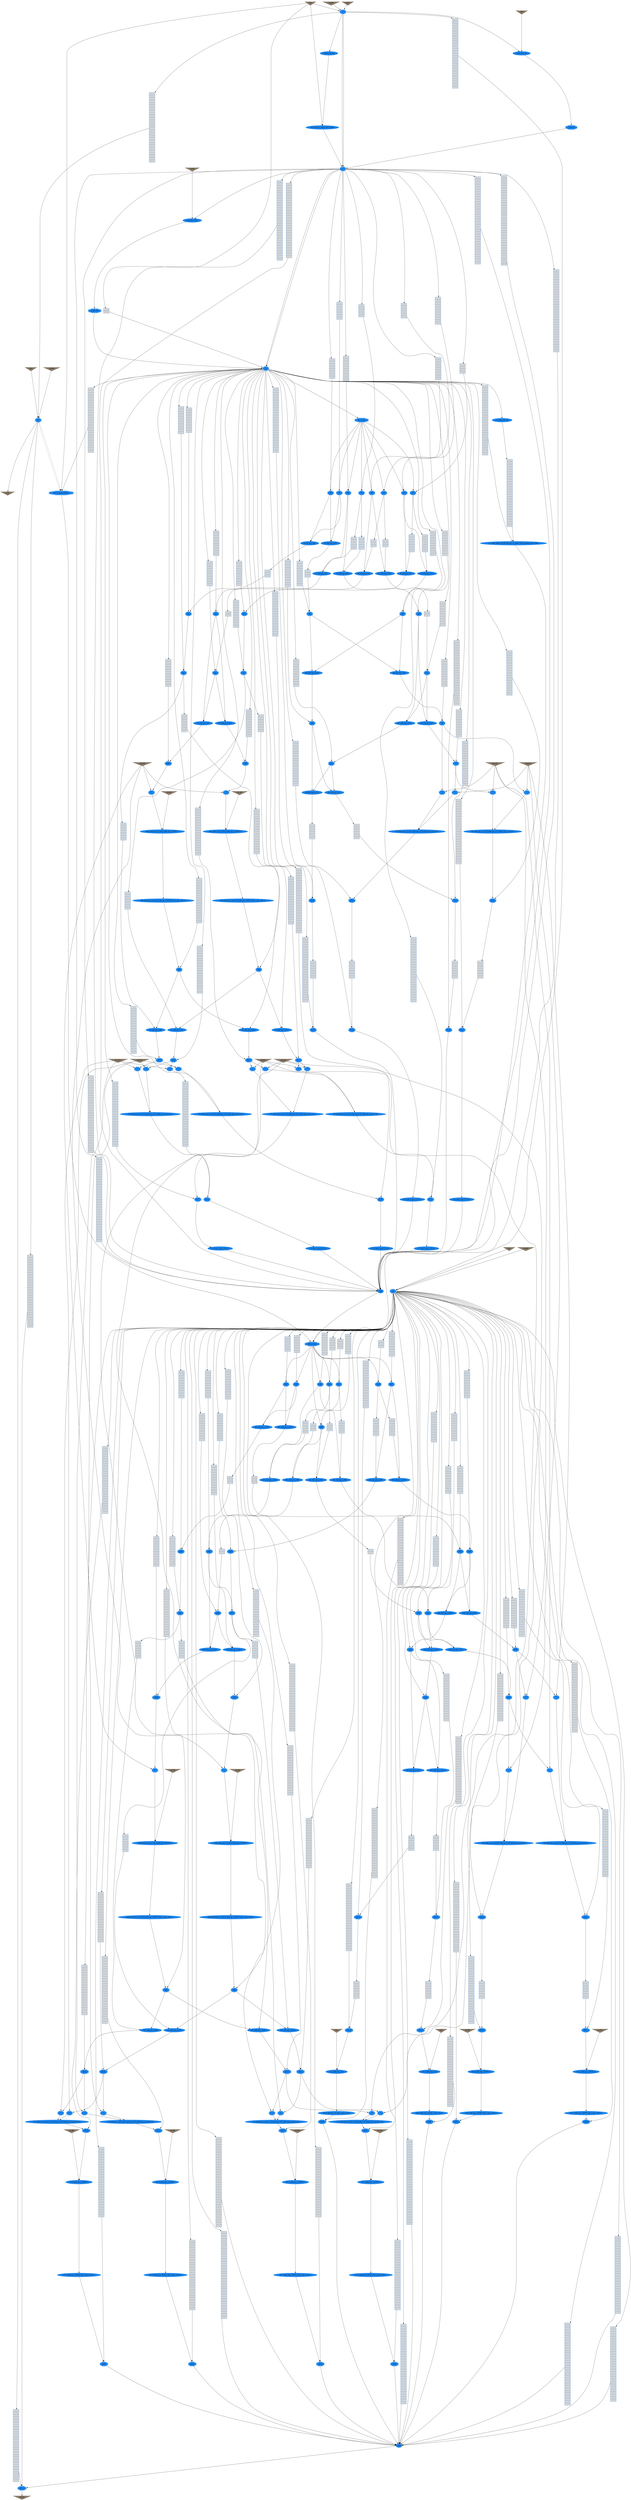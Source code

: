 digraph fdct {
	// Components (Nodes)
	node [shape=ellipse, style=filled, color=dodgerblue2];
	"done" [color=bisque4 shape=invtriangle label="done"];
	"C3_mult_op_s_p_xQ_0_6_add_op_s_C5_mult_op_s_p_xS_0_6" [label="C3_mult_op_s_p_xQ_0_6_add_op_s_C5_mult_op_s_p_xS_0_6:+"  color=dodgerblue2 ];
	"P_0" [label="P_0" shape=doubleoctagon  color=dodgerblue2 ];
	"c322" [label="{||||||||||}" shape=record fillcolor=lightgray  color=dodgerblue2 ];
	"dct_io_tmp_address" [label="dct_io_tmp_address" shape=doubleoctagon  color=dodgerblue2 ];
	"c411" [label="{||||||}" shape=record fillcolor=lightgray  color=dodgerblue2 ];
	"f0" [label="f0" shape=doubleoctagon  color=dodgerblue2 ];
	"c267" [color=bisque4 shape=invtriangle label="0x8"];
	"f1_sub_op_s_f6" [label="f1_sub_op_s_f6:-"  color=dodgerblue2 ];
	"c356" [label="{|||||||||||}" shape=record fillcolor=lightgray  color=dodgerblue2 ];
	"xs0a_mult_op_s_p_C0_6_add_op_s_32767_shr_c_op_s_16" [label="xs0a_mult_op_s_p_C0_6_add_op_s_32767_shr_c_op_s_16:>>"  color=dodgerblue2 ];
	"dct_io_ptr" [label="dct_io_ptr" shape=doubleoctagon  color=dodgerblue2 ];
	"C3" [color=bisque4 shape=invtriangle label="0x25a0"];
	"c390" [label="{|||||}" shape=record fillcolor=lightgray  color=dodgerblue2 ];
	"xh2" [label="xh2" shape=doubleoctagon  color=dodgerblue2 ];
	"C7_mult_op_s_p_S_1_6_sub_op_s_C1_mult_op_s_p_Q_1_6" [label="C7_mult_op_s_p_S_1_6_sub_op_s_C1_mult_op_s_p_Q_1_6:-"  color=dodgerblue2 ];
	"xF_4_add_op_s_4_shr_c_op_s_3" [label="xF_4_add_op_s_4_shr_c_op_s_3:>>"  color=dodgerblue2 ];
	"c335" [label="{||||||||||||||||||}" shape=record fillcolor=lightgray  color=dodgerblue2 ];
	"xQ_0" [label="xQ_0" shape=doubleoctagon  color=dodgerblue2 ];
	"c424" [label="{||}" shape=record fillcolor=lightgray  color=dodgerblue2 ];
	"xj_step_delay_op_9" [label="{||||||||}" shape=record fillcolor=lightgray  color=dodgerblue2 ];
	"C1" [color=bisque4 shape=invtriangle label="0x2c62"];
	"xF_2" [label="xF_2" shape=doubleoctagon  color=dodgerblue2 ];
	"c369" [label="{|||||||||||||||||||}" shape=record fillcolor=lightgray  color=dodgerblue2 ];
	"s0a_mult_op_s_p_C0_6_add_op_s_32767_shr_c_op_s_16" [label="s0a_mult_op_s_p_C0_6_add_op_s_32767_shr_c_op_s_16:>>"  color=dodgerblue2 ];
	"C7_mult_op_s_p_xQ_1_6" [label="*" shape=doubleoctagon  color=dodgerblue2 ];
	"R_1" [label="R_1" shape=doubleoctagon  color=dodgerblue2 ];
	"c403" [label="{||||||}" shape=record fillcolor=lightgray  color=dodgerblue2 ];
	"q0a" [label="q0a" shape=doubleoctagon  color=dodgerblue2 ];
	"c314" [label="{|||||||||}" shape=record fillcolor=lightgray  color=dodgerblue2 ];
	"j_step_delay_op_33" [label="{||||||||||||||||||||||||||||||||}" shape=record fillcolor=lightgray  color=dodgerblue2 ];
	"c348" [label="{||||||||||}" shape=record fillcolor=lightgray  color=dodgerblue2 ];
	"xj_step_delay_op_36" [label="{|||||||||||||||||||||||||||||||||||}" shape=record fillcolor=lightgray  color=dodgerblue2 ];
	"j_step_delay_op_7" [label="{||||||}" shape=record fillcolor=lightgray  color=dodgerblue2 ];
	"C6" [color=bisque4 shape=invtriangle label="0x1151"];
	"q0" [label="q0" shape=doubleoctagon  color=dodgerblue2 ];
	"xg1_sub_op_s_xh1" [label="xg1_sub_op_s_xh1:-"  color=dodgerblue2 ];
	"g2" [label="g2" shape=doubleoctagon  color=dodgerblue2 ];
	"xF_0_add_op_s_6_shr_c_op_s_3" [label="xF_0_add_op_s_6_shr_c_op_s_3:>>"  color=dodgerblue2 ];
	"q1_sub_op_s_q0" [label="q1_sub_op_s_q0:-"  color=dodgerblue2 ];
	"c382" [label="{|||||||||||||||||||||||||||}" shape=record fillcolor=lightgray  color=dodgerblue2 ];
	"i_done_delay_op_28" [label="{|||||||||||||||||||||||||||}" shape=record fillcolor=lightgray  color=dodgerblue2 ];
	"c327" [label="{||||||||||}" shape=record fillcolor=lightgray  color=dodgerblue2 ];
	"h2" [label="h2" shape=doubleoctagon  color=dodgerblue2 ];
	"g0_add_op_s_h0" [label="g0_add_op_s_h0:+"  color=dodgerblue2 ];
	"c272" [color=bisque4 shape=invtriangle label="0x7fff"];
	"c416" [label="{||||||}" shape=record fillcolor=lightgray  color=dodgerblue2 ];
	"r1" [label="r1" shape=doubleoctagon  color=dodgerblue2 ];
	"p1" [label="p1" shape=doubleoctagon  color=dodgerblue2 ];
	"C2_mult_op_s_p_xr1_6" [label="*" shape=doubleoctagon  color=dodgerblue2 ];
	"c361" [label="{|||||||||||}" shape=record fillcolor=lightgray  color=dodgerblue2 ];
	"xh0" [label="xh0" shape=doubleoctagon  color=dodgerblue2 ];
	"c395" [label="{||||}" shape=record fillcolor=lightgray  color=dodgerblue2 ];
	"C5_mult_op_s_p_Q_0_6" [label="*" shape=doubleoctagon  color=dodgerblue2 ];
	"c306" [color=bisque4 shape=invtriangle label="0x7fff"];
	"xf1_sub_op_s_xf6" [label="xf1_sub_op_s_xf6:-"  color=dodgerblue2 ];
	"xs1" [label="xs1" shape=doubleoctagon  color=dodgerblue2 ];
	"c285" [color=bisque4 shape=invtriangle label="0x0"];
	"xF_7_add_op_s_32767" [label="xF_7_add_op_s_32767:+"  color=dodgerblue2 ];
	"i_add_op_s_8" [label="i_add_op_s_8:+"  color=dodgerblue2 ];
	"c340" [label="{|||||||||||||||||||||||||}" shape=record fillcolor=lightgray  color=dodgerblue2 ];
	"xp1" [label="xp1" shape=doubleoctagon  color=dodgerblue2 ];
	"c319" [label="{|||||||||}" shape=record fillcolor=lightgray  color=dodgerblue2 ];
	"F_7_shr_c_op_s_13" [label="F_7_shr_c_op_s_13:>>"  color=dodgerblue2 ];
	"C2_mult_op_s_p_r0_6" [label="*" shape=doubleoctagon  color=dodgerblue2 ];
	"c374" [label="{||||||||||||||||||||||||||}" shape=record fillcolor=lightgray  color=dodgerblue2 ];
	"C7_mult_op_s_p_xS_1_6_sub_op_s_C1_mult_op_s_p_xQ_1_6" [label="C7_mult_op_s_p_xS_1_6_sub_op_s_C1_mult_op_s_p_xQ_1_6:-"  color=dodgerblue2 ];
	"c353" [label="{||||||||||}" shape=record fillcolor=lightgray  color=dodgerblue2 ];
	"f0_add_op_s_f7" [label="f0_add_op_s_f7:+"  color=dodgerblue2 ];
	"xq0a_mult_op_s_p_C0_6_add_op_s_32767_shr_c_op_s_16" [label="xq0a_mult_op_s_p_C0_6_add_op_s_32767_shr_c_op_s_16:>>"  color=dodgerblue2 ];
	"f3" [label="f3" shape=doubleoctagon  color=dodgerblue2 ];
	"c408" [label="{||||||}" shape=record fillcolor=lightgray  color=dodgerblue2 ];
	"xF_3_add_op_s_32767" [label="xF_3_add_op_s_32767:+"  color=dodgerblue2 ];
	"s1" [label="s1" shape=doubleoctagon  color=dodgerblue2 ];
	"c332" [label="{|||||||||||||||||}" shape=record fillcolor=lightgray  color=dodgerblue2 ];
	"xR_0" [label="xR_0" shape=doubleoctagon  color=dodgerblue2 ];
	"C1" [color=bisque4 shape=invtriangle label="0x2c62"];
	"xf0" [label="xf0" shape=doubleoctagon  color=dodgerblue2 ];
	"c387" [label="{|||||||||||||||||||||||||||}" shape=record fillcolor=lightgray  color=dodgerblue2 ];
	"C7_mult_op_s_p_Q_1_6_add_op_s_C1_mult_op_s_p_S_1_6" [label="C7_mult_op_s_p_Q_1_6_add_op_s_C1_mult_op_s_p_S_1_6:+"  color=dodgerblue2 ];
	"c366" [label="{||||||||||||||||||}" shape=record fillcolor=lightgray  color=dodgerblue2 ];
	"C7" [color=bisque4 shape=invtriangle label="0x8d4"];
	"h3_sub_op_s_g3" [label="h3_sub_op_s_g3:-"  color=dodgerblue2 ];
	"c421" [label="{||}" shape=record fillcolor=lightgray  color=dodgerblue2 ];
	"xg2" [label="xg2" shape=doubleoctagon  color=dodgerblue2 ];
	"xj_step_delay_op_6" [label="{|||||}" shape=record fillcolor=lightgray  color=dodgerblue2 ];
	"xj_step_delay_op_33" [label="{||||||||||||||||||||||||||||||||}" shape=record fillcolor=lightgray  color=dodgerblue2 ];
	"j_step_delay_op_31" [label="{||||||||||||||||||||||||||||||}" shape=record fillcolor=lightgray  color=dodgerblue2 ];
	"c400" [label="{||||}" shape=record fillcolor=lightgray  color=dodgerblue2 ];
	"F_2" [label="F_2" shape=doubleoctagon  color=dodgerblue2 ];
	"c311" [color=bisque4 shape=invtriangle label="0x7fff"];
	"xq1_sub_op_s_xq0" [label="xq1_sub_op_s_xq0:-"  color=dodgerblue2 ];
	"S_1" [label="S_1" shape=doubleoctagon  color=dodgerblue2 ];
	"p0_add_op_s_p1" [label="p0_add_op_s_p1:+"  color=dodgerblue2 ];
	"c290" [color=bisque4 shape=invtriangle label="0x7fff"];
	"xf5" [label="xf5" shape=doubleoctagon  color=dodgerblue2 ];
	"xg0_add_op_s_xh0" [label="xg0_add_op_s_xh0:+"  color=dodgerblue2 ];
	"c345" [label="{|||||||||||||||||||||||||}" shape=record fillcolor=lightgray  color=dodgerblue2 ];
	"j_step_delay_op_4" [label="{|||}" shape=record fillcolor=lightgray  color=dodgerblue2 ];
	"xs0a" [label="xs0a" shape=doubleoctagon  color=dodgerblue2 ];
	"i_1_done_not_op" [label="i_1_done_not_op:!"  color=dodgerblue2 ];
	"c413" [label="{||||||}" shape=record fillcolor=lightgray  color=dodgerblue2 ];
	"c324" [label="{||||||||||}" shape=record fillcolor=lightgray  color=dodgerblue2 ];
	"i_plus_8" [label="i_plus_8" shape=doubleoctagon  color=dodgerblue2 ];
	"C5_mult_op_s_p_xQ_0_6" [label="*" shape=doubleoctagon  color=dodgerblue2 ];
	"c379" [label="{||||||||||||||||||||||||||}" shape=record fillcolor=lightgray  color=dodgerblue2 ];
	"init" [color=bisque4 shape=invtriangle label="init"];
	"c392" [label="{|}" shape=record fillcolor=lightgray  color=dodgerblue2 ];
	"C5_mult_op_s_p_S_0_6" [label="*" shape=doubleoctagon  color=dodgerblue2 ];
	"xF_5_add_op_s_32767_shr_c_op_s_16" [label="xF_5_add_op_s_32767_shr_c_op_s_16:>>"  color=dodgerblue2 ];
	"xh1" [label="xh1" shape=doubleoctagon  color=dodgerblue2 ];
	"xP_0" [label="xP_0" shape=doubleoctagon  color=dodgerblue2 ];
	"xf0_add_op_s_xf7" [label="xf0_add_op_s_xf7:+"  color=dodgerblue2 ];
	"c337" [label="{||||||||||||||||||}" shape=record fillcolor=lightgray  color=dodgerblue2 ];
	"C0" [color=bisque4 shape=invtriangle label="0xb505"];
	"c358" [label="{|||||||||||}" shape=record fillcolor=lightgray  color=dodgerblue2 ];
	"f2_sub_op_s_f5" [label="f2_sub_op_s_f5:-"  color=dodgerblue2 ];
	"C2_mult_op_s_p_xr0_6" [label="*" shape=doubleoctagon  color=dodgerblue2 ];
	"C3" [color=bisque4 shape=invtriangle label="0x25a0"];
	"xr0" [label="xr0" shape=doubleoctagon  color=dodgerblue2 ];
	"c316" [label="{|||||||||}" shape=record fillcolor=lightgray  color=dodgerblue2 ];
	"j_step_delay_op_34" [label="{|||||||||||||||||||||||||||||||||}" shape=record fillcolor=lightgray  color=dodgerblue2 ];
	"c405" [label="{||||||}" shape=record fillcolor=lightgray  color=dodgerblue2 ];
	"f6" [label="f6" shape=doubleoctagon  color=dodgerblue2 ];
	"xi_output_delay_op_29" [label="{||||||||||||||||||||||||||||}" shape=record fillcolor=lightgray  color=dodgerblue2 ];
	"j_step_delay_op_9" [label="{||||||||}" shape=record fillcolor=lightgray  color=dodgerblue2 ];
	"c350" [label="{||||||||||}" shape=record fillcolor=lightgray  color=dodgerblue2 ];
	"c426" [label="{||}" shape=record fillcolor=lightgray  color=dodgerblue2 ];
	"xF_1" [label="xF_1" shape=doubleoctagon  color=dodgerblue2 ];
	"C5" [color=bisque4 shape=invtriangle label="0x1924"];
	"q0a_mult_op_s_p_C0_6_add_op_s_32767" [label="q0a_mult_op_s_p_C0_6_add_op_s_32767:+"  color=dodgerblue2 ];
	"c371" [label="{|||||||||||||||||||}" shape=record fillcolor=lightgray  color=dodgerblue2 ];
	"C7_mult_op_s_p_xQ_1_6_add_op_s_C1_mult_op_s_p_xS_1_6" [label="C7_mult_op_s_p_xQ_1_6_add_op_s_C1_mult_op_s_p_xS_1_6:+"  color=dodgerblue2 ];
	"mf" [label="mf"  color=dodgerblue2 ];
	"c329" [label="{|||||||||||||||||}" shape=record fillcolor=lightgray  color=dodgerblue2 ];
	"h1" [label="h1" shape=doubleoctagon  color=dodgerblue2 ];
	"xF_1_add_op_s_32767_shr_c_op_s_16" [label="xF_1_add_op_s_32767_shr_c_op_s_16:>>"  color=dodgerblue2 ];
	"C2" [color=bisque4 shape=invtriangle label="0x29cf"];
	"xg3" [label="xg3" shape=doubleoctagon  color=dodgerblue2 ];
	"c418" [label="{||||||}" shape=record fillcolor=lightgray  color=dodgerblue2 ];
	"xj_step_delay_op_3" [label="{||}" shape=record fillcolor=lightgray  color=dodgerblue2 ];
	"C6" [color=bisque4 shape=invtriangle label="0x1151"];
	"xf2" [label="xf2" shape=doubleoctagon  color=dodgerblue2 ];
	"xh3_sub_op_s_xg3" [label="xh3_sub_op_s_xg3:-"  color=dodgerblue2 ];
	"i_1" [label="i_1" shape=doubleoctagon  color=dodgerblue2 ];
	"c384" [label="{|||||||||||||||||||||||||||}" shape=record fillcolor=lightgray  color=dodgerblue2 ];
	"s1_sub_op_s_s0" [label="s1_sub_op_s_s0:-"  color=dodgerblue2 ];
	"init_and_op_i_done_not_op" [label="init_and_op_i_done_not_op:&&"  color=dodgerblue2 ];
	"F_5" [label="F_5" shape=doubleoctagon  color=dodgerblue2 ];
	"c397" [label="{|}" shape=record fillcolor=lightgray  color=dodgerblue2 ];
	"xj_step_delay_op_30" [label="{|||||||||||||||||||||||||||||}" shape=record fillcolor=lightgray  color=dodgerblue2 ];
	"xf7" [label="xf7" shape=doubleoctagon  color=dodgerblue2 ];
	"c342" [label="{|||||||||||||||||||||||||}" shape=record fillcolor=lightgray  color=dodgerblue2 ];
	"xf2_sub_op_s_xf5" [label="xf2_sub_op_s_xf5:-"  color=dodgerblue2 ];
	"xp0_add_op_s_xp1" [label="xp0_add_op_s_xp1:+"  color=dodgerblue2 ];
	"g1_add_op_s_h1" [label="g1_add_op_s_h1:+"  color=dodgerblue2 ];
	"c363" [label="{||||||||||||||||||}" shape=record fillcolor=lightgray  color=dodgerblue2 ];
	"F_1_shr_c_op_s_13" [label="F_1_shr_c_op_s_13:>>"  color=dodgerblue2 ];
	"xF6r" [label="xF6r" shape=doubleoctagon  color=dodgerblue2 ];
	"c308" [color=bisque4 shape=invtriangle label="0x7fff"];
	"c355" [label="{|||||||||||}" shape=record fillcolor=lightgray  color=dodgerblue2 ];
	"f1_add_op_s_f6" [label="f1_add_op_s_f6:+"  color=dodgerblue2 ];
	"xs0a_mult_op_s_p_C0_6_add_op_s_32767" [label="xs0a_mult_op_s_p_C0_6_add_op_s_32767:+"  color=dodgerblue2 ];
	"c410" [label="{||||}" shape=record fillcolor=lightgray  color=dodgerblue2 ];
	"i_1_delay_op_26" [label="{|||||||||||||||||||||||||}" shape=record fillcolor=lightgray  color=dodgerblue2 ];
	"c266" [color=bisque4 shape=invtriangle label="0x280"];
	"f1" [label="f1" shape=doubleoctagon  color=dodgerblue2 ];
	"C5_mult_op_s_p_xS_0_6" [label="*" shape=doubleoctagon  color=dodgerblue2 ];
	"c321" [label="{||||||||||}" shape=record fillcolor=lightgray  color=dodgerblue2 ];
	"P_1" [label="P_1" shape=doubleoctagon  color=dodgerblue2 ];
	"C6_mult_op_s_p_r0_6" [label="*" shape=doubleoctagon  color=dodgerblue2 ];
	"c287" [color=bisque4 shape=invtriangle label="0x0"];
	"c376" [label="{||||||||||||||||||||||||||}" shape=record fillcolor=lightgray  color=dodgerblue2 ];
	"C7" [color=bisque4 shape=invtriangle label="0x8d4"];
	"s0a_mult_op_s_p_C0_6_add_op_s_32767" [label="s0a_mult_op_s_p_C0_6_add_op_s_32767:+"  color=dodgerblue2 ];
	"c368" [label="{||||||||||||||||||}" shape=record fillcolor=lightgray  color=dodgerblue2 ];
	"c334" [label="{|||||||||||||||||}" shape=record fillcolor=lightgray  color=dodgerblue2 ];
	"xj_step_delay_op_8" [label="{|||||||}" shape=record fillcolor=lightgray  color=dodgerblue2 ];
	"c423" [label="{|||||}" shape=record fillcolor=lightgray  color=dodgerblue2 ];
	"xg1" [label="xg1" shape=doubleoctagon  color=dodgerblue2 ];
	"c389" [label="{||||||}" shape=record fillcolor=lightgray  color=dodgerblue2 ];
	"s0" [label="s0" shape=doubleoctagon  color=dodgerblue2 ];
	"xF_4_add_op_s_4" [label="xF_4_add_op_s_4:+"  color=dodgerblue2 ];
	"xQ_1" [label="xQ_1" shape=doubleoctagon  color=dodgerblue2 ];
	"i" [label="i" shape=doubleoctagon  color=dodgerblue2 ];
	"C1" [color=bisque4 shape=invtriangle label="0x2c62"];
	"C1_mult_op_s_p_Q_1_6" [label="*" shape=doubleoctagon  color=dodgerblue2 ];
	"c292" [color=bisque4 shape=invtriangle label="0x7fff"];
	"xf4" [label="xf4" shape=doubleoctagon  color=dodgerblue2 ];
	"xg1_add_op_s_xh1" [label="xg1_add_op_s_xh1:+"  color=dodgerblue2 ];
	"c347" [label="{||||||||||}" shape=record fillcolor=lightgray  color=dodgerblue2 ];
	"j_step_delay_op_6" [label="{|||||}" shape=record fillcolor=lightgray  color=dodgerblue2 ];
	"xj_step_delay_op_35" [label="{||||||||||||||||||||||||||||||||||}" shape=record fillcolor=lightgray  color=dodgerblue2 ];
	"F_0" [label="F_0" shape=doubleoctagon  color=dodgerblue2 ];
	"c402" [label="{||||||}" shape=record fillcolor=lightgray  color=dodgerblue2 ];
	"j_step_delay_op_32" [label="{|||||||||||||||||||||||||||||||}" shape=record fillcolor=lightgray  color=dodgerblue2 ];
	"c313" [label="{|||||||||}" shape=record fillcolor=lightgray  color=dodgerblue2 ];
	"xF5r" [label="xF5r" shape=doubleoctagon  color=dodgerblue2 ];
	"xs1_sub_op_s_xs0" [label="xs1_sub_op_s_xs0:-"  color=dodgerblue2 ];
	"xF0r" [label="xF0r" shape=doubleoctagon  color=dodgerblue2 ];
	"c360" [label="{|||||||||||}" shape=record fillcolor=lightgray  color=dodgerblue2 ];
	"C6_mult_op_s_p_xr0_6" [label="*" shape=doubleoctagon  color=dodgerblue2 ];
	"f3_sub_op_s_f4" [label="f3_sub_op_s_f4:-"  color=dodgerblue2 ];
	"xF_6" [label="xF_6" shape=doubleoctagon  color=dodgerblue2 ];
	"C0" [color=bisque4 shape=invtriangle label="0xb505"];
	"i_1_step_delay_op_28_and_op_i_1_done_not_op_delay_op_27" [label="i_1_step_delay_op_28_and_op_i_1_done_not_op_delay_op_27:&&"  color=dodgerblue2 ];
	"c415" [label="{||}" shape=record fillcolor=lightgray  color=dodgerblue2 ];
	"xS_1" [label="xS_1" shape=doubleoctagon  color=dodgerblue2 ];
	"c326" [label="{||||||||||}" shape=record fillcolor=lightgray  color=dodgerblue2 ];
	"xF_0_add_op_s_6" [label="xF_0_add_op_s_6:+"  color=dodgerblue2 ];
	"q1_add_op_s_q0" [label="q1_add_op_s_q0:+"  color=dodgerblue2 ];
	"g3" [label="g3" shape=doubleoctagon  color=dodgerblue2 ];
	"c381" [label="{|||||||||||||||||||||||||||}" shape=record fillcolor=lightgray  color=dodgerblue2 ];
	"j_step_delay_op_35" [label="{||||||||||||||||||||||||||||||||||}" shape=record fillcolor=lightgray  color=dodgerblue2 ];
	"c318" [label="{|||||||||}" shape=record fillcolor=lightgray  color=dodgerblue2 ];
	"Q_0" [label="Q_0" shape=doubleoctagon  color=dodgerblue2 ];
	"j_step_delay_op_11" [label="{||||||||||}" shape=record fillcolor=lightgray  color=dodgerblue2 ];
	"f4" [label="f4" shape=doubleoctagon  color=dodgerblue2 ];
	"c407" [label="{||||||}" shape=record fillcolor=lightgray  color=dodgerblue2 ];
	"xf1" [label="xf1" shape=doubleoctagon  color=dodgerblue2 ];
	"xq0a_mult_op_s_p_C0_6_add_op_s_32767" [label="xq0a_mult_op_s_p_C0_6_add_op_s_32767:+"  color=dodgerblue2 ];
	"c352" [label="{||||||||||}" shape=record fillcolor=lightgray  color=dodgerblue2 ];
	"xF3r" [label="xF3r" shape=doubleoctagon  color=dodgerblue2 ];
	"c386" [label="{|||||||||||||||||||||||||||}" shape=record fillcolor=lightgray  color=dodgerblue2 ];
	"C1_mult_op_s_p_S_1_6" [label="*" shape=doubleoctagon  color=dodgerblue2 ];
	"C7" [color=bisque4 shape=invtriangle label="0x8d4"];
	"c394" [label="{||||||}" shape=record fillcolor=lightgray  color=dodgerblue2 ];
	"dct_o" [label="dct_o" shape=doubleoctagon  color=dodgerblue2 ];
	"c305" [color=bisque4 shape=invtriangle label="0x6"];
	"C3_mult_op_s_p_S_0_6" [label="*" shape=doubleoctagon  color=dodgerblue2 ];
	"c339" [label="{|||||||||||||||||||||||||}" shape=record fillcolor=lightgray  color=dodgerblue2 ];
	"xF_6_add_op_s_32767_shr_c_op_s_16" [label="xF_6_add_op_s_32767_shr_c_op_s_16:>>"  color=dodgerblue2 ];
	"xi" [label="xi" shape=doubleoctagon  color=dodgerblue2 ];
	"xq0a" [label="xq0a" shape=doubleoctagon  color=dodgerblue2 ];
	"C5" [color=bisque4 shape=invtriangle label="0x1924"];
	"xf1_add_op_s_xf6" [label="xf1_add_op_s_xf6:+"  color=dodgerblue2 ];
	"c428" [label="{||||||}" shape=record fillcolor=lightgray  color=dodgerblue2 ];
	"C1_mult_op_s_p_xQ_1_6" [label="*" shape=doubleoctagon  color=dodgerblue2 ];
	"C6_mult_op_s_p_r1_6" [label="*" shape=doubleoctagon  color=dodgerblue2 ];
	"c373" [label="{||||||||||||||||||||||||||}" shape=record fillcolor=lightgray  color=dodgerblue2 ];
	"F_3" [label="F_3" shape=doubleoctagon  color=dodgerblue2 ];
	"c399" [label="{||||||}" shape=record fillcolor=lightgray  color=dodgerblue2 ];
	"xj_step_delay_op_32" [label="{|||||||||||||||||||||||||||||||}" shape=record fillcolor=lightgray  color=dodgerblue2 ];
	"c344" [label="{|||||||||||||||||||||||||}" shape=record fillcolor=lightgray  color=dodgerblue2 ];
	"init_delay_op_2" [label="{|}" shape=record fillcolor=lightgray  color=dodgerblue2 ];
	"xf3_sub_op_s_xf4" [label="xf3_sub_op_s_xf4:-"  color=dodgerblue2 ];
	"C0" [color=bisque4 shape=invtriangle label="0xb505"];
	"xf6" [label="xf6" shape=doubleoctagon  color=dodgerblue2 ];
	"c378" [label="{||||||||||||||||||||||||||}" shape=record fillcolor=lightgray  color=dodgerblue2 ];
	"C6_mult_op_s_p_r0_6_sub_op_s_C2_mult_op_s_p_r1_6" [label="C6_mult_op_s_p_r0_6_sub_op_s_C2_mult_op_s_p_r1_6:-"  color=dodgerblue2 ];
	"C3_mult_op_s_p_xS_0_6" [label="*" shape=doubleoctagon  color=dodgerblue2 ];
	"output" [color=bisque4 shape=invtriangle label="output"];
	"c323" [label="{||||||||||}" shape=record fillcolor=lightgray  color=dodgerblue2 ];
	"j_plus_64" [label="j_plus_64" shape=doubleoctagon  color=dodgerblue2 ];
	"xF_2_add_op_s_32767_shr_c_op_s_16" [label="xF_2_add_op_s_32767_shr_c_op_s_16:>>"  color=dodgerblue2 ];
	"xR_1" [label="xR_1" shape=doubleoctagon  color=dodgerblue2 ];
	"c331" [label="{|||||||||||||||||}" shape=record fillcolor=lightgray  color=dodgerblue2 ];
	"xj_step_delay_op_5" [label="{||||}" shape=record fillcolor=lightgray  color=dodgerblue2 ];
	"c420" [label="{||}" shape=record fillcolor=lightgray  color=dodgerblue2 ];
	"xF_4" [label="xF_4" shape=doubleoctagon  color=dodgerblue2 ];
	"C2" [color=bisque4 shape=invtriangle label="0x29cf"];
	"h3_add_op_s_g3" [label="h3_add_op_s_g3:+"  color=dodgerblue2 ];
	"c365" [label="{||||||||||||||||||}" shape=record fillcolor=lightgray  color=dodgerblue2 ];
	"xq1_add_op_s_xq0" [label="xq1_add_op_s_xq0:+"  color=dodgerblue2 ];
	"xq0" [label="xq0" shape=doubleoctagon  color=dodgerblue2 ];
	"c310" [color=bisque4 shape=invtriangle label="0x7fff"];
	"F_2_shr_c_op_s_13" [label="F_2_shr_c_op_s_13:>>"  color=dodgerblue2 ];
	"q0a_mult_op_s_p_C0_6" [label="*" shape=doubleoctagon  color=dodgerblue2 ];
	"C3" [color=bisque4 shape=invtriangle label="0x25a0"];
	"xg0" [label="xg0" shape=doubleoctagon  color=dodgerblue2 ];
	"c425" [label="{||||}" shape=record fillcolor=lightgray  color=dodgerblue2 ];
	"xj_step_delay_op_10" [label="{|||||||||}" shape=record fillcolor=lightgray  color=dodgerblue2 ];
	"c336" [label="{||||||||||||||||||}" shape=record fillcolor=lightgray  color=dodgerblue2 ];
	"xP_1" [label="xP_1" shape=doubleoctagon  color=dodgerblue2 ];
	"c404" [label="{|}" shape=record fillcolor=lightgray  color=dodgerblue2 ];
	"f7" [label="f7" shape=doubleoctagon  color=dodgerblue2 ];
	"F_5_shr_c_op_s_13" [label="F_5_shr_c_op_s_13:>>"  color=dodgerblue2 ];
	"c315" [label="{|||||||||}" shape=record fillcolor=lightgray  color=dodgerblue2 ];
	"R_0" [label="R_0" shape=doubleoctagon  color=dodgerblue2 ];
	"C1_mult_op_s_p_xS_1_6" [label="*" shape=doubleoctagon  color=dodgerblue2 ];
	"c370" [label="{|||||||||||||||||||}" shape=record fillcolor=lightgray  color=dodgerblue2 ];
	"c357" [label="{|||||||||||}" shape=record fillcolor=lightgray  color=dodgerblue2 ];
	"c268" [color=bisque4 shape=invtriangle label="0x40"];
	"f2_add_op_s_f5" [label="f2_add_op_s_f5:+"  color=dodgerblue2 ];
	"c412" [label="{||||||}" shape=record fillcolor=lightgray  color=dodgerblue2 ];
	"xF2r" [label="xF2r" shape=doubleoctagon  color=dodgerblue2 ];
	"i_1_step_delay_op_28" [label="{|||||||||||||||||||||||||||}" shape=record fillcolor=lightgray  color=dodgerblue2 ];
	"s0a" [label="s0a" shape=doubleoctagon  color=dodgerblue2 ];
	"xF_5_add_op_s_32767" [label="xF_5_add_op_s_32767:+"  color=dodgerblue2 ];
	"C3_mult_op_s_p_Q_0_6" [label="*" shape=doubleoctagon  color=dodgerblue2 ];
	"c391" [label="{||}" shape=record fillcolor=lightgray  color=dodgerblue2 ];
	"C5" [color=bisque4 shape=invtriangle label="0x1924"];
	"C6_mult_op_s_p_xr1_6" [label="*" shape=doubleoctagon  color=dodgerblue2 ];
	"xr1" [label="xr1" shape=doubleoctagon  color=dodgerblue2 ];
	"c362" [label="{|||||||||||}" shape=record fillcolor=lightgray  color=dodgerblue2 ];
	"C6_mult_op_s_p_xr0_6_sub_op_s_C2_mult_op_s_p_xr1_6" [label="C6_mult_op_s_p_xr0_6_sub_op_s_C2_mult_op_s_p_xr1_6:-"  color=dodgerblue2 ];
	"xF_5" [label="xF_5" shape=doubleoctagon  color=dodgerblue2 ];
	"c417" [label="{||}" shape=record fillcolor=lightgray  color=dodgerblue2 ];
	"g0_sub_op_s_h0" [label="g0_sub_op_s_h0:-"  color=dodgerblue2 ];
	"C6" [color=bisque4 shape=invtriangle label="0x1151"];
	"xF_7_add_op_s_32767_shr_c_op_s_16" [label="xF_7_add_op_s_32767_shr_c_op_s_16:>>"  color=dodgerblue2 ];
	"F_6" [label="F_6" shape=doubleoctagon  color=dodgerblue2 ];
	"c341" [label="{|||||||||||||||||||||||||}" shape=record fillcolor=lightgray  color=dodgerblue2 ];
	"i_done_not_op" [label="i_done_not_op:!"  color=dodgerblue2 ];
	"c307" [color=bisque4 shape=invtriangle label="0x7fff"];
	"p0" [label="p0" shape=doubleoctagon  color=dodgerblue2 ];
	"c396" [label="{||}" shape=record fillcolor=lightgray  color=dodgerblue2 ];
	"C3_mult_op_s_p_S_0_6_sub_op_s_C5_mult_op_s_p_Q_0_6" [label="C3_mult_op_s_p_S_0_6_sub_op_s_C5_mult_op_s_p_Q_0_6:-"  color=dodgerblue2 ];
	"xh3_add_op_s_xg3" [label="xh3_add_op_s_xg3:+"  color=dodgerblue2 ];
	"xf3" [label="xf3" shape=doubleoctagon  color=dodgerblue2 ];
	"C2" [color=bisque4 shape=invtriangle label="0x29cf"];
	"xi_step_delay_op_29" [label="{||||||||||||||||||||||||||||}" shape=record fillcolor=lightgray  color=dodgerblue2 ];
	"j_step_delay_op_8" [label="{|||||||}" shape=record fillcolor=lightgray  color=dodgerblue2 ];
	"c349" [label="{||||||||||}" shape=record fillcolor=lightgray  color=dodgerblue2 ];
	"xS_0" [label="xS_0" shape=doubleoctagon  color=dodgerblue2 ];
	"c328" [label="{||||||||||}" shape=record fillcolor=lightgray  color=dodgerblue2 ];
	"i_done_delay_op_28_" [label="{|||||||||||||||||||||||||||}" shape=record fillcolor=lightgray  color=dodgerblue2 ];
	"s1_add_op_s_s0" [label="s1_add_op_s_s0:+"  color=dodgerblue2 ];
	"c383" [label="{|||||||||||||||||||||||||||}" shape=record fillcolor=lightgray  color=dodgerblue2 ];
	"g1" [label="g1" shape=doubleoctagon  color=dodgerblue2 ];
	"xF_1_add_op_s_32767" [label="xF_1_add_op_s_32767:+"  color=dodgerblue2 ];
	"xF4r" [label="xF4r" shape=doubleoctagon  color=dodgerblue2 ];
	"xh3" [label="xh3" shape=doubleoctagon  color=dodgerblue2 ];
	"c388" [label="{|||||||||||||||||||||||||||}" shape=record fillcolor=lightgray  color=dodgerblue2 ];
	"xF_3_add_op_s_32767_shr_c_op_s_16" [label="xF_3_add_op_s_32767_shr_c_op_s_16:>>"  color=dodgerblue2 ];
	"c422" [label="{|}" shape=record fillcolor=lightgray  color=dodgerblue2 ];
	"xF_3" [label="xF_3" shape=doubleoctagon  color=dodgerblue2 ];
	"c333" [label="{|||||||||||||||||}" shape=record fillcolor=lightgray  color=dodgerblue2 ];
	"xj_step_delay_op_7" [label="{||||||}" shape=record fillcolor=lightgray  color=dodgerblue2 ];
	"xs0a_mult_op_s_p_C0_6" [label="*" shape=doubleoctagon  color=dodgerblue2 ];
	"f0_sub_op_s_f7" [label="f0_sub_op_s_f7:-"  color=dodgerblue2 ];
	"c354" [label="{||||||||||}" shape=record fillcolor=lightgray  color=dodgerblue2 ];
	"C7_mult_op_s_p_S_1_6" [label="*" shape=doubleoctagon  color=dodgerblue2 ];
	"j" [label="j" shape=doubleoctagon  color=dodgerblue2 ];
	"C7" [color=bisque4 shape=invtriangle label="0x8d4"];
	"c320" [label="{|||||||||}" shape=record fillcolor=lightgray  color=dodgerblue2 ];
	"xp0" [label="xp0" shape=doubleoctagon  color=dodgerblue2 ];
	"C3_mult_op_s_p_xQ_0_6" [label="*" shape=doubleoctagon  color=dodgerblue2 ];
	"c265" [color=bisque4 shape=invtriangle label="0x0"];
	"f2" [label="f2" shape=doubleoctagon  color=dodgerblue2 ];
	"c409" [label="{||||||}" shape=record fillcolor=lightgray  color=dodgerblue2 ];
	"j_step_delay_op_36" [label="{|||||||||||||||||||||||||||||||||||}" shape=record fillcolor=lightgray  color=dodgerblue2 ];
	"c286" [color=bisque4 shape=invtriangle label="0x280"];
	"xs0" [label="xs0" shape=doubleoctagon  color=dodgerblue2 ];
	"xf2_add_op_s_xf5" [label="xf2_add_op_s_xf5:+"  color=dodgerblue2 ];
	"c375" [label="{||||||||||||||||||||||||||}" shape=record fillcolor=lightgray  color=dodgerblue2 ];
	"C6_mult_op_s_p_r1_6_add_op_s_C2_mult_op_s_p_r0_6" [label="C6_mult_op_s_p_r1_6_add_op_s_C2_mult_op_s_p_r0_6:+"  color=dodgerblue2 ];
	"c325" [label="{||||||||||}" shape=record fillcolor=lightgray  color=dodgerblue2 ];
	"i_1_done_not_op_delay_op_27" [label="{||||||||||||||||||||||||||}" shape=record fillcolor=lightgray  color=dodgerblue2 ];
	"c414" [label="{||||||}" shape=record fillcolor=lightgray  color=dodgerblue2 ];
	"xF_7" [label="xF_7" shape=doubleoctagon  color=dodgerblue2 ];
	"c270" [color=bisque4 shape=invtriangle label="0x7fff"];
	"f3_add_op_s_f4" [label="f3_add_op_s_f4:+"  color=dodgerblue2 ];
	"c359" [label="{|||||||||||}" shape=record fillcolor=lightgray  color=dodgerblue2 ];
	"q1" [label="q1" shape=doubleoctagon  color=dodgerblue2 ];
	"C0" [color=bisque4 shape=invtriangle label="0xb505"];
	"p0_sub_op_s_p1" [label="p0_sub_op_s_p1:-"  color=dodgerblue2 ];
	"c380" [label="{||||||||||||||||||||||||||}" shape=record fillcolor=lightgray  color=dodgerblue2 ];
	"xmf" [label="xmf"  color=dodgerblue2 ];
	"C3_mult_op_s_p_xS_0_6_sub_op_s_C5_mult_op_s_p_xQ_0_6" [label="C3_mult_op_s_p_xS_0_6_sub_op_s_C5_mult_op_s_p_xQ_0_6:-"  color=dodgerblue2 ];
	"h3" [label="h3" shape=doubleoctagon  color=dodgerblue2 ];
	"c401" [label="{||||||}" shape=record fillcolor=lightgray  color=dodgerblue2 ];
	"F_3_shr_c_op_s_13" [label="F_3_shr_c_op_s_13:>>"  color=dodgerblue2 ];
	"xj_step_delay_op_34" [label="{|||||||||||||||||||||||||||||||||}" shape=record fillcolor=lightgray  color=dodgerblue2 ];
	"F_1" [label="F_1" shape=doubleoctagon  color=dodgerblue2 ];
	"c346" [label="{|||||||||||||||||||||||||}" shape=record fillcolor=lightgray  color=dodgerblue2 ];
	"j_step_delay_op_5" [label="{||||}" shape=record fillcolor=lightgray  color=dodgerblue2 ];
	"xg0_sub_op_s_xh0" [label="xg0_sub_op_s_xh0:-"  color=dodgerblue2 ];
	"C1" [color=bisque4 shape=invtriangle label="0x2c62"];
	"c367" [label="{||||||||||||||||||}" shape=record fillcolor=lightgray  color=dodgerblue2 ];
	"s0a_mult_op_s_p_C0_6" [label="*" shape=doubleoctagon  color=dodgerblue2 ];
	"xs1_add_op_s_xs0" [label="xs1_add_op_s_xs0:+"  color=dodgerblue2 ];
	"c312" [color=bisque4 shape=invtriangle label="0x7fff"];
	"S_0" [label="S_0" shape=doubleoctagon  color=dodgerblue2 ];
	"xF7r" [label="xF7r" shape=doubleoctagon  color=dodgerblue2 ];
	"c351" [label="{||||||||||}" shape=record fillcolor=lightgray  color=dodgerblue2 ];
	"xq0a_mult_op_s_p_C0_6" [label="*" shape=doubleoctagon  color=dodgerblue2 ];
	"j_step_delay_op_10" [label="{|||||||||}" shape=record fillcolor=lightgray  color=dodgerblue2 ];
	"f5" [label="f5" shape=doubleoctagon  color=dodgerblue2 ];
	"F_6_shr_c_op_s_13" [label="F_6_shr_c_op_s_13:>>"  color=dodgerblue2 ];
	"c406" [label="{||||||}" shape=record fillcolor=lightgray  color=dodgerblue2 ];
	"Q_1" [label="Q_1" shape=doubleoctagon  color=dodgerblue2 ];
	"c317" [label="{|||||||||}" shape=record fillcolor=lightgray  color=dodgerblue2 ];
	"C7_mult_op_s_p_xS_1_6" [label="*" shape=doubleoctagon  color=dodgerblue2 ];
	"q0a_mult_op_s_p_C0_6_add_op_s_32767_shr_c_op_s_16" [label="q0a_mult_op_s_p_C0_6_add_op_s_32767_shr_c_op_s_16:>>"  color=dodgerblue2 ];
	"c372" [label="{|||||||||||||||||||}" shape=record fillcolor=lightgray  color=dodgerblue2 ];
	"C3" [color=bisque4 shape=invtriangle label="0x25a0"];
	"c427" [label="{||||||}" shape=record fillcolor=lightgray  color=dodgerblue2 ];
	"xF_0" [label="xF_0" shape=doubleoctagon  color=dodgerblue2 ];
	"xf0_sub_op_s_xf7" [label="xf0_sub_op_s_xf7:-"  color=dodgerblue2 ];
	"c338" [label="{||||||||||||||||||}" shape=record fillcolor=lightgray  color=dodgerblue2 ];
	"xj" [label="xj" shape=doubleoctagon  color=dodgerblue2 ];
	"xF_6_add_op_s_32767" [label="xF_6_add_op_s_32767:+"  color=dodgerblue2 ];
	"F_7" [label="F_7" shape=doubleoctagon  color=dodgerblue2 ];
	"c393" [label="{||||||}" shape=record fillcolor=lightgray  color=dodgerblue2 ];
	"C3_mult_op_s_p_Q_0_6_add_op_s_C5_mult_op_s_p_S_0_6" [label="C3_mult_op_s_p_Q_0_6_add_op_s_C5_mult_op_s_p_S_0_6:+"  color=dodgerblue2 ];
	"C5" [color=bisque4 shape=invtriangle label="0x1924"];
	"dct_io_tmp" [label="dct_io_tmp" shape=doubleoctagon  color=dodgerblue2 ];
	"C6_mult_op_s_p_xr1_6_add_op_s_C2_mult_op_s_p_xr0_6" [label="C6_mult_op_s_p_xr1_6_add_op_s_C2_mult_op_s_p_xr0_6:+"  color=dodgerblue2 ];
	"c288" [color=bisque4 shape=invtriangle label="0x280"];
	"C2_mult_op_s_p_r1_6" [label="*" shape=doubleoctagon  color=dodgerblue2 ];
	"c377" [label="{||||||||||||||||||||||||||}" shape=record fillcolor=lightgray  color=dodgerblue2 ];
	"c343" [label="{|||||||||||||||||||||||||}" shape=record fillcolor=lightgray  color=dodgerblue2 ];
	"xf3_add_op_s_xf4" [label="xf3_add_op_s_xf4:+"  color=dodgerblue2 ];
	"xF1r" [label="xF1r" shape=doubleoctagon  color=dodgerblue2 ];
	"c398" [label="{|||||}" shape=record fillcolor=lightgray  color=dodgerblue2 ];
	"F_4" [label="F_4" shape=doubleoctagon  color=dodgerblue2 ];
	"xj_step_delay_op_31" [label="{||||||||||||||||||||||||||||||}" shape=record fillcolor=lightgray  color=dodgerblue2 ];
	"j_add_op_s_64" [label="j_add_op_s_64:+"  color=dodgerblue2 ];
	"xq1" [label="xq1" shape=doubleoctagon  color=dodgerblue2 ];
	"c309" [color=bisque4 shape=invtriangle label="0x4"];
	"j_step_delay_op_30" [label="{|||||||||||||||||||||||||||||}" shape=record fillcolor=lightgray  color=dodgerblue2 ];
	"c364" [label="{||||||||||||||||||}" shape=record fillcolor=lightgray  color=dodgerblue2 ];
	"g1_sub_op_s_h1" [label="g1_sub_op_s_h1:-"  color=dodgerblue2 ];
	"xp0_sub_op_s_xp1" [label="xp0_sub_op_s_xp1:-"  color=dodgerblue2 ];
	"c419" [label="{|||||}" shape=record fillcolor=lightgray  color=dodgerblue2 ];
	"xj_step_delay_op_4" [label="{|||}" shape=record fillcolor=lightgray  color=dodgerblue2 ];
	"C6" [color=bisque4 shape=invtriangle label="0x1151"];
	"r0" [label="r0" shape=doubleoctagon  color=dodgerblue2 ];
	"xF_2_add_op_s_32767" [label="xF_2_add_op_s_32767:+"  color=dodgerblue2 ];
	"c330" [label="{|||||||||||||||||}" shape=record fillcolor=lightgray  color=dodgerblue2 ];
	"h0" [label="h0" shape=doubleoctagon  color=dodgerblue2 ];
	"C7_mult_op_s_p_Q_1_6" [label="*" shape=doubleoctagon  color=dodgerblue2 ];
	"C2" [color=bisque4 shape=invtriangle label="0x29cf"];
	"g0" [label="g0" shape=doubleoctagon  color=dodgerblue2 ];
	"c385" [label="{|||||||||||||||||||||||||||}" shape=record fillcolor=lightgray  color=dodgerblue2 ];

	// Signals (Edges)
	"xs1" -> "c408":input
	"c265" -> "i"
	"xj" -> "xj_step_delay_op_9":input
	"i_1" -> "c336":input
	"h3_sub_op_s_g3" -> "q0a"
	"xs0" -> "xs1_add_op_s_xs0"
	"c380" -> "xF_6"
	"j_step_delay_op_32" -> "mf"
	"xF7r" -> "xmf"
	"j" -> "j_step_delay_op_8":input
	"f1" -> "c425":input
	"xh0" -> "xg0_sub_op_s_xh0"
	"xj" -> "c353":input
	"q0" -> "q1_add_op_s_q0"
	"c288" -> "xj"
	"c397" -> "xg3"
	"c325" -> "q1"
	"f4" -> "f3_sub_op_s_f4"
	"C6_mult_op_s_p_xr1_6_add_op_s_C2_mult_op_s_p_xr0_6" -> "xR_1"
	"xj" -> "c370":input
	"xF_7_add_op_s_32767_shr_c_op_s_16" -> "xF7r"
	"j" -> "j_add_op_s_64"
	"C5" -> "C5_mult_op_s_p_Q_0_6"
	"c342" -> "F_3"
	"c414" -> "xF_2"
	"xf6" -> "xf1_add_op_s_xf6"
	"xS_1" -> "C7_mult_op_s_p_xS_1_6"
	"C6" -> "C6_mult_op_s_p_r1_6"
	"i_1" -> "c315":input
	"xj" -> "c387":input
	"j" -> "j_step_delay_op_36":input
	"xh3" -> "xh3_sub_op_s_xg3"
	"f7" -> "f0_add_op_s_f7"
	"xF_2_add_op_s_32767" -> "xF_2_add_op_s_32767_shr_c_op_s_16"
	"C1" -> "C1_mult_op_s_p_S_1_6"
	"c359" -> "xq1"
	"dct_io_tmp" -> "xf3"
	"xf2_add_op_s_xf5" -> "c404":input
	"g1_sub_op_s_h1" -> "r1"
	"i_1" -> "c332":input
	"xj_step_delay_op_33" -> "xmf"
	"dct_io_ptr" -> "f1"
	"f2" -> "c421":input
	"c376" -> "xF_3"
	"j_step_delay_op_30" -> "mf"
	"C3" -> "C3_mult_op_s_p_xS_0_6"
	"c393" -> "s1_add_op_s_s0"
	"xj" -> "c349":input
	"C6_mult_op_s_p_r0_6_sub_op_s_C2_mult_op_s_p_r1_6" -> "R_0"
	"xs0a_mult_op_s_p_C0_6_add_op_s_32767" -> "xs0a_mult_op_s_p_C0_6_add_op_s_32767_shr_c_op_s_16"
	"xj" -> "c366":input
	"i_1_done_not_op_delay_op_27" -> "i_1_step_delay_op_28_and_op_i_1_done_not_op_delay_op_27"
	"c321" -> "p0"
	"c410" -> "xf1_add_op_s_xf6"
	"i_add_op_s_8" -> "i_plus_8"
	"xj_step_delay_op_10" -> "xf7"
	"Q_0" -> "C3_mult_op_s_p_Q_0_6"
	"xF_5_add_op_s_32767_shr_c_op_s_16" -> "xF5r"
	"j" -> "j_step_delay_op_34":input
	"xj" -> "c383":input
	"C7" -> "C7_mult_op_s_p_xQ_1_6"
	"c338" -> "S_0"
	"s0a_mult_op_s_p_C0_6_add_op_s_32767" -> "s0a_mult_op_s_p_C0_6_add_op_s_32767_shr_c_op_s_16"
	"c355" -> "xp0"
	"c427" -> "F_6"
	"xg1" -> "xg1_sub_op_s_xh1"
	"xi" -> "xi_output_delay_op_29":input
	"j_step_delay_op_9" -> "f5"
	"g0" -> "g0_sub_op_s_h0"
	"i_1" -> "c328":input
	"xj_step_delay_op_3" -> "xf0"
	"xf1" -> "c400":input
	"xF_0_add_op_s_6" -> "xF_0_add_op_s_6_shr_c_op_s_3"
	"init" -> "init_delay_op_2":input
	"xj" -> "xj_step_delay_op_31":input
	"c372" -> "xS_0"
	"C6_mult_op_s_p_xr0_6" -> "C6_mult_op_s_p_xr0_6_sub_op_s_C2_mult_op_s_p_xr1_6"
	"xi" -> "dct_io_tmp_address" [style=dashed];
	"c389" -> "xF_4"
	"c317" -> "h1"
	"xq0a_mult_op_s_p_C0_6" -> "xq0a_mult_op_s_p_C0_6_add_op_s_32767"
	"f2" -> "c417":input
	"i_1" -> "c345":input
	"C2_mult_op_s_p_r0_6" -> "C6_mult_op_s_p_r1_6_add_op_s_C2_mult_op_s_p_r0_6"
	"C7_mult_op_s_p_xS_1_6_sub_op_s_C1_mult_op_s_p_xQ_1_6" -> "xF_7"
	"c334" -> "P_1"
	"h3_add_op_s_g3" -> "s0a"
	"xq0" -> "xq1_sub_op_s_xq0"
	"xj" -> "c379":input
	"F_3" -> "F_3_shr_c_op_s_13"
	"xj" -> "c362":input
	"C7" -> "C7_mult_op_s_p_S_1_6"
	"xF_3_add_op_s_32767_shr_c_op_s_16" -> "xF3r"
	"c406" -> "xF_0"
	"xj" -> "xj_step_delay_op_8":input
	"xf2" -> "c396":input
	"C5_mult_op_s_p_xQ_0_6" -> "C3_mult_op_s_p_xS_0_6_sub_op_s_C5_mult_op_s_p_xQ_0_6"
	"p1" -> "p0_sub_op_s_p1"
	"i_1" -> "c324":input
	"i" -> "i_done_delay_op_28":input
	"c423" -> "P_0"
	"j" -> "j_step_delay_op_7":input
	"xF6r" -> "xmf"
	"c351" -> "xh1"
	"xh0" -> "xg0_add_op_s_xh0"
	"xf7" -> "xf0_sub_op_s_xf7"
	"i_done_not_op" -> "init_and_op_i_done_not_op"
	"xq1" -> "c413":input
	"C1_mult_op_s_p_xS_1_6" -> "C7_mult_op_s_p_xQ_1_6_add_op_s_C1_mult_op_s_p_xS_1_6"
	"i_1" -> "c341":input
	"c272" -> "q0a_mult_op_s_p_C0_6_add_op_s_32767"
	"xr0" -> "C2_mult_op_s_p_xr0_6"
	"f4" -> "f3_add_op_s_f4"
	"xF_7" -> "xF_7_add_op_s_32767"
	"c368" -> "xP_1"
	"C3_mult_op_s_p_Q_0_6_add_op_s_C5_mult_op_s_p_S_0_6" -> "F_5"
	"xF_1_add_op_s_32767_shr_c_op_s_16" -> "xF1r"
	"c402" -> "q1_sub_op_s_q0"
	"xh3" -> "xh3_add_op_s_xg3"
	"s1_sub_op_s_s0" -> "S_0"
	"xj" -> "c358":input
	"c313" -> "g0"
	"dct_io_ptr" -> "f7"
	"c385" -> "xF4r"
	"F_6_shr_c_op_s_13" -> "mf"
	"c419" -> "P_1"
	"c347" -> "xg0"
	"F_1" -> "F_1_shr_c_op_s_13"
	"xj_step_delay_op_32" -> "xmf"
	"dct_io_ptr" -> "f0"
	"xj" -> "c375":input
	"dct_io_tmp" -> "xf2"
	"c330" -> "q0"
	"g1_add_op_s_h1" -> "p1"
	"C1_mult_op_s_p_Q_1_6" -> "C7_mult_op_s_p_S_1_6_sub_op_s_C1_mult_op_s_p_Q_1_6"
	"c364" -> "xs0"
	"C0" -> "xs0a_mult_op_s_p_C0_6"
	"f1_sub_op_s_f6" -> "h3"
	"i_1" -> "c320":input
	"i_1" -> "i_1_done_not_op"
	"f2_add_op_s_f5" -> "c392":input
	"C3_mult_op_s_p_xQ_0_6" -> "C3_mult_op_s_p_xQ_0_6_add_op_s_C5_mult_op_s_p_xS_0_6"
	"r1" -> "C2_mult_op_s_p_r1_6"
	"xf2" -> "c426":input
	"j_step_delay_op_8" -> "f4"
	"F_4" -> "mf"
	"xi" -> "xi_step_delay_op_29":input
	"c381" -> "xF0r"
	"C0" -> "s0a_mult_op_s_p_C0_6"
	"i_1" -> "c337":input
	"f0" -> "c409":input
	"xj_step_delay_op_9" -> "xf6"
	"xF_5" -> "xF_5_add_op_s_32767"
	"init" -> "i"
	"xj" -> "xj_step_delay_op_30":input
	"C3_mult_op_s_p_S_0_6" -> "C3_mult_op_s_p_S_0_6_sub_op_s_C5_mult_op_s_p_Q_0_6"
	"xj" -> "c371":input
	"c415" -> "g2"
	"j_add_op_s_64" -> "j_plus_64"
	"C2" -> "C2_mult_op_s_p_r0_6"
	"c343" -> "F_0"
	"j_step_delay_op_36" -> "mf"
	"xj" -> "c388":input
	"xQ_1" -> "C1_mult_op_s_p_xQ_1_6"
	"xj" -> "c354":input
	"xg1" -> "xg1_add_op_s_xh1"
	"c326" -> "s1"
	"c398" -> "xP_0"
	"i_done_delay_op_28_" -> "xj"
	"xr0" -> "C6_mult_op_s_p_xr0_6"
	"g0" -> "g0_add_op_s_h0"
	"xq0" -> "xq1_add_op_s_xq0"
	"c377" -> "xF_0"
	"j" -> "j_step_delay_op_31":input
	"xF5r" -> "xmf"
	"f2_sub_op_s_f5" -> "c422":input
	"j" -> "j_step_delay_op_6":input
	"xf4" -> "xf3_sub_op_s_xf4"
	"p1" -> "p0_add_op_s_p1"
	"xj" -> "c350":input
	"C5" -> "C5_mult_op_s_p_xQ_0_6"
	"i_1" -> "c316":input
	"xh3_sub_op_s_xg3" -> "xq0a"
	"c360" -> "xs1"
	"C7_mult_op_s_p_Q_1_6" -> "C7_mult_op_s_p_Q_1_6_add_op_s_C1_mult_op_s_p_S_1_6"
	"xF_3" -> "xF_3_add_op_s_32767"
	"R_1" -> "c405":input
	"xj" -> "xj_step_delay_op_7":input
	"i_1" -> "c333":input
	"h2" -> "s1"
	"xj" -> "c384":input
	"C1" -> "C1_mult_op_s_p_xS_1_6"
	"q0a" -> "q0a_mult_op_s_p_C0_6"
	"c339" -> "F_1"
	"xf7" -> "xf0_add_op_s_xf7"
	"c356" -> "xr0"
	"xg1_sub_op_s_xh1" -> "xr1"
	"c428" -> "s1_sub_op_s_s0"
	"dct_io_ptr" -> "f6"
	"dct_o" -> "output"
	"j_step_delay_op_34" -> "mf"
	"C6" -> "C6_mult_op_s_p_xr1_6"
	"c322" -> "r0"
	"f5" -> "f2_sub_op_s_f5"
	"i_1_step_delay_op_28_and_op_i_1_done_not_op_delay_op_27" -> "dct_io_tmp"
	"c394" -> "F_0"
	"c411" -> "xq1_sub_op_s_xq0"
	"i_plus_8" -> "j"
	"c311" -> "xF_6_add_op_s_32767"
	"S_0" -> "C5_mult_op_s_p_S_0_6"
	"xj" -> "c367":input
	"i_1" -> "c346":input
	"C6" -> "C6_mult_op_s_p_r0_6"
	"j" -> "i_1"
	"xj_step_delay_op_31" -> "xmf"
	"xf0" -> "c418":input
	"c318" -> "g3"
	"f1_add_op_s_f6" -> "g1"
	"xQ_0" -> "C3_mult_op_s_p_xQ_0_6"
	"init" -> "dct_io_tmp_address"
	"c390" -> "xP_1"
	"xR_0" -> "c401":input
	"dct_io_tmp" -> "xf1"
	"i_1" -> "c329":input
	"s1_add_op_s_s0" -> "S_1"
	"xF_1" -> "xF_1_add_op_s_32767"
	"c373" -> "xF_1"
	"g0_sub_op_s_h0" -> "r0"
	"C6_mult_op_s_p_xr0_6_sub_op_s_C2_mult_op_s_p_xr1_6" -> "xR_0"
	"c352" -> "xg3"
	"c287" -> "xj"
	"xf2_sub_op_s_xf5" -> "c397":input
	"xj" -> "xj_step_delay_op_36":input
	"xj" -> "c380":input
	"F_3_shr_c_op_s_13" -> "mf"
	"xg0" -> "xg0_sub_op_s_xh0"
	"j_step_delay_op_7" -> "f3"
	"c424" -> "xg2"
	"c335" -> "Q_1"
	"xj_step_delay_op_8" -> "xf5"
	"g3" -> "h3_sub_op_s_g3"
	"C1" -> "C1_mult_op_s_p_Q_1_6"
	"xj" -> "c363":input
	"xq0a_mult_op_s_p_C0_6_add_op_s_32767" -> "xq0a_mult_op_s_p_C0_6_add_op_s_32767_shr_c_op_s_16"
	"c407" -> "q1_add_op_s_q0"
	"c309" -> "xF_4_add_op_s_4"
	"xh3_add_op_s_xg3" -> "xs0a"
	"xj" -> "c359":input
	"Q_1" -> "C7_mult_op_s_p_Q_1_6"
	"c307" -> "xF_2_add_op_s_32767"
	"C7" -> "C7_mult_op_s_p_xS_1_6"
	"c386" -> "xF5r"
	"F_7" -> "F_7_shr_c_op_s_13"
	"c314" -> "h2"
	"xF_7_add_op_s_32767" -> "xF_7_add_op_s_32767_shr_c_op_s_16"
	"xR_1" -> "c414":input
	"i" -> "j"
	"q0a_mult_op_s_p_C0_6_add_op_s_32767_shr_c_op_s_16" -> "q0"
	"i_1" -> "c342":input
	"i_1" -> "c325":input
	"f3" -> "f3_sub_op_s_f4"
	"C2_mult_op_s_p_xr0_6" -> "C6_mult_op_s_p_xr1_6_add_op_s_C2_mult_op_s_p_xr0_6"
	"S_0" -> "C3_mult_op_s_p_S_0_6"
	"c369" -> "xQ_1"
	"c365" -> "xR_1"
	"c292" -> "xs0a_mult_op_s_p_C0_6_add_op_s_32767"
	"f5" -> "f2_add_op_s_f5"
	"i_1" -> "c321":input
	"s1" -> "c393":input
	"i_1_step_delay_op_28" -> "i_1_step_delay_op_28_and_op_i_1_done_not_op_delay_op_27"
	"C3_mult_op_s_p_xQ_0_6_add_op_s_C5_mult_op_s_p_xS_0_6" -> "xF_5"
	"C2_mult_op_s_p_r1_6" -> "C6_mult_op_s_p_r0_6_sub_op_s_C2_mult_op_s_p_r1_6"
	"c348" -> "xh2"
	"xf4" -> "xf3_add_op_s_xf4"
	"c420" -> "h0"
	"j" -> "j_step_delay_op_5":input
	"xF4r" -> "xmf"
	"F_1_shr_c_op_s_13" -> "mf"
	"xj" -> "c376":input
	"xp1" -> "xp0_sub_op_s_xp1"
	"h1" -> "g1_sub_op_s_h1"
	"c331" -> "R_1"
	"xj" -> "xj_step_delay_op_6":input
	"c403" -> "f0_sub_op_s_f7"
	"c327" -> "s0a"
	"g0_add_op_s_h0" -> "p0"
	"c305" -> "xF_0_add_op_s_6"
	"c399" -> "xs1_sub_op_s_xs0"
	"dct_io_tmp" -> "xf0"
	"xj" -> "c355":input
	"q1_sub_op_s_q0" -> "Q_0"
	"dct_io_ptr" -> "f5"
	"R_0" -> "c427":input
	"xg1_add_op_s_xh1" -> "xp1"
	"F_5" -> "F_5_shr_c_op_s_13"
	"c382" -> "xF1r"
	"xi_step_delay_op_29" -> "dct_o"
	"c270" -> "s0a_mult_op_s_p_C0_6_add_op_s_32767"
	"xs1_sub_op_s_xs0" -> "xS_0"
	"dct_io_tmp" -> "xf7"
	"xf1" -> "c410":input
	"i_1" -> "c338":input
	"C3" -> "C3_mult_op_s_p_Q_0_6"
	"c267" -> "i_add_op_s_8"
	"xF_5_add_op_s_32767" -> "xF_5_add_op_s_32767_shr_c_op_s_16"
	"j_step_delay_op_31" -> "mf"
	"c378" -> "xF_4"
	"i_1" -> "c334":input
	"g3" -> "h3_add_op_s_g3"
	"p0" -> "p0_sub_op_s_p1"
	"xj" -> "c351":input
	"p0_add_op_s_p1" -> "c423":input
	"j_step_delay_op_6" -> "f2"
	"xg0" -> "xg0_add_op_s_xh0"
	"xj" -> "xj_step_delay_op_35":input
	"f3" -> "f3_add_op_s_f4"
	"c323" -> "p1"
	"c286" -> "xi"
	"c395" -> "f1_add_op_s_f6"
	"C3_mult_op_s_p_xS_0_6" -> "C3_mult_op_s_p_xS_0_6_sub_op_s_C5_mult_op_s_p_xQ_0_6"
	"init" -> "init_and_op_i_done_not_op"
	"xF_6_add_op_s_32767_shr_c_op_s_16" -> "xF6r"
	"C5_mult_op_s_p_S_0_6" -> "C3_mult_op_s_p_Q_0_6_add_op_s_C5_mult_op_s_p_S_0_6"
	"xj" -> "c368":input
	"C2" -> "C2_mult_op_s_p_xr0_6"
	"xj_step_delay_op_30" -> "xmf"
	"j_plus_64" -> "i_1"
	"c416" -> "F_4"
	"xr1" -> "C2_mult_op_s_p_xr1_6"
	"xj" -> "c372":input
	"C3_mult_op_s_p_S_0_6_sub_op_s_C5_mult_op_s_p_Q_0_6" -> "F_3"
	"C1_mult_op_s_p_xQ_1_6" -> "C7_mult_op_s_p_xS_1_6_sub_op_s_C1_mult_op_s_p_xQ_1_6"
	"xP_1" -> "c389":input
	"xf1_sub_op_s_xf6" -> "xh3"
	"c344" -> "F_4"
	"C6_mult_op_s_p_r1_6" -> "C6_mult_op_s_p_r1_6_add_op_s_C2_mult_op_s_p_r0_6"
	"f0_sub_op_s_f7" -> "h2"
	"C0" -> "xq0a_mult_op_s_p_C0_6"
	"xi" -> "dct_io_tmp_address" [style=dashed];
	"i_1" -> "c317":input
	"xP_0" -> "c406":input
	"xj_step_delay_op_7" -> "xf4"
	"C7_mult_op_s_p_Q_1_6_add_op_s_C1_mult_op_s_p_S_1_6" -> "F_1"
	"c361" -> "xs0a"
	"xF_3_add_op_s_32767" -> "xF_3_add_op_s_32767_shr_c_op_s_16"
	"p0_sub_op_s_p1" -> "c419":input
	"j" -> "j_step_delay_op_4":input
	"xF3r" -> "xmf"
	"xj" -> "c347":input
	"xf5" -> "xf2_sub_op_s_xf5"
	"xS_0" -> "C5_mult_op_s_p_xS_0_6"
	"C2" -> "C2_mult_op_s_p_r1_6"
	"c319" -> "h0"
	"c391" -> "xh0"
	"i_1" -> "i_1_step_delay_op_28":input
	"xs0a" -> "xs0a_mult_op_s_p_C0_6"
	"f6" -> "f1_sub_op_s_f6"
	"xF_4_add_op_s_4_shr_c_op_s_3" -> "xF4r"
	"C7_mult_op_s_p_S_1_6" -> "C7_mult_op_s_p_S_1_6_sub_op_s_C1_mult_op_s_p_Q_1_6"
	"xj" -> "c364":input
	"dct_io_tmp" -> "xf6"
	"c408" -> "xs1_add_op_s_xs0"
	"c266" -> "i"
	"xs1_add_op_s_xs0" -> "xS_1"
	"s0a" -> "s0a_mult_op_s_p_C0_6"
	"c336" -> "Q_0"
	"c412" -> "xf0_sub_op_s_xf7"
	"c340" -> "F_7"
	"q0a_mult_op_s_p_C0_6" -> "q0a_mult_op_s_p_C0_6_add_op_s_32767"
	"C7_mult_op_s_p_xQ_1_6" -> "C7_mult_op_s_p_xQ_1_6_add_op_s_C1_mult_op_s_p_xS_1_6"
	"xj" -> "c385":input
	"j" -> "j_step_delay_op_35":input
	"i_1" -> "c313":input
	"j" -> "j_step_delay_op_11":input
	"xh2" -> "xs1"
	"c357" -> "xp1"
	"s0" -> "s1_sub_op_s_s0"
	"xF_1_add_op_s_32767" -> "xF_1_add_op_s_32767_shr_c_op_s_16"
	"xj" -> "xj_step_delay_op_5":input
	"q1" -> "c402":input
	"i_1" -> "c330":input
	"h1" -> "g1_add_op_s_h1"
	"xp1" -> "xp0_add_op_s_xp1"
	"F_0" -> "mf"
	"c374" -> "xF_7"
	"S_1" -> "C1_mult_op_s_p_S_1_6"
	"xj" -> "c360":input
	"xg3" -> "xh3_sub_op_s_xg3"
	"f0_add_op_s_f7" -> "g0"
	"c315" -> "g1"
	"F_7_shr_c_op_s_13" -> "mf"
	"c387" -> "xF6r"
	"C1" -> "C1_mult_op_s_p_xQ_1_6"
	"r1" -> "C6_mult_op_s_p_r1_6"
	"i_1" -> "c343":input
	"xj" -> "xj_step_delay_op_34":input
	"j_step_delay_op_5" -> "f1"
	"F_2" -> "F_2_shr_c_op_s_13"
	"xj" -> "c377":input
	"g2" -> "q1"
	"c332" -> "R_0"
	"c404" -> "xh1"
	"xj_step_delay_op_6" -> "xf3"
	"xF_2_add_op_s_32767_shr_c_op_s_16" -> "xF2r"
	"xp0_add_op_s_xp1" -> "c398":input
	"xg0_sub_op_s_xh0" -> "xr0"
	"q1_add_op_s_q0" -> "Q_1"
	"c353" -> "xh0"
	"xj_step_delay_op_36" -> "xmf"
	"c425" -> "f1_sub_op_s_f6"
	"dct_io_ptr" -> "f4"
	"xj" -> "c381":input
	"j" -> "j_step_delay_op_33":input
	"f3_sub_op_s_f4" -> "c415":input
	"c268" -> "j_add_op_s_64"
	"xf1_add_op_s_xf6" -> "xg1"
	"Q_0" -> "C5_mult_op_s_p_Q_0_6"
	"xF0r" -> "xmf"
	"C6" -> "C6_mult_op_s_p_xr0_6"
	"c370" -> "xQ_0"
	"i" -> "i_done_delay_op_28_":input
	"i_1" -> "c326":input
	"c400" -> "xf1_sub_op_s_xf6"
	"xF_0_add_op_s_6_shr_c_op_s_3" -> "xF0r"
	"c328" -> "q0a"
	"xj" -> "xj_step_delay_op_4":input
	"s1" -> "c428":input
	"j" -> "j_step_delay_op_10":input
	"xi_output_delay_op_29" -> "dct_o"
	"s0" -> "s1_add_op_s_s0"
	"xj" -> "c356":input
	"xh1" -> "xg1_sub_op_s_xh1"
	"xf5" -> "xf2_add_op_s_xf5"
	"init_delay_op_2" -> "i_1"
	"c417" -> "f2_sub_op_s_f5"
	"C3" -> "C3_mult_op_s_p_xQ_0_6"
	"c345" -> "F_2"
	"C6_mult_op_s_p_r1_6_add_op_s_C2_mult_op_s_p_r0_6" -> "R_1"
	"C2_mult_op_s_p_xr1_6" -> "C6_mult_op_s_p_xr0_6_sub_op_s_C2_mult_op_s_p_xr1_6"
	"h0" -> "g0_sub_op_s_h0"
	"xF2r" -> "xmf"
	"xj" -> "c373":input
	"mf" -> "dct_io_tmp"
	"P_0" -> "c394":input
	"i_1" -> "c322":input
	"xs0a_mult_op_s_p_C0_6_add_op_s_32767_shr_c_op_s_16" -> "xs0"
	"xf3" -> "xf3_sub_op_s_xf4"
	"c421" -> "f2_add_op_s_f5"
	"c349" -> "xg1"
	"p0" -> "p0_add_op_s_p1"
	"xS_0" -> "C3_mult_op_s_p_xS_0_6"
	"i_1" -> "c339":input
	"s0a_mult_op_s_p_C0_6_add_op_s_32767_shr_c_op_s_16" -> "s0"
	"xQ_1" -> "C7_mult_op_s_p_xQ_1_6"
	"c383" -> "xF2r"
	"F_5_shr_c_op_s_13" -> "mf"
	"c366" -> "xR_0"
	"C5" -> "C5_mult_op_s_p_S_0_6"
	"xF_6" -> "xF_6_add_op_s_32767"
	"xq1" -> "c411":input
	"i" -> "j"
	"c341" -> "F_5"
	"q0a_mult_op_s_p_C0_6_add_op_s_32767" -> "q0a_mult_op_s_p_C0_6_add_op_s_32767_shr_c_op_s_16"
	"init_and_op_i_done_not_op" -> "j"
	"c312" -> "xF_7_add_op_s_32767"
	"xf0_sub_op_s_xf7" -> "xh2"
	"c413" -> "xq1_add_op_s_xq0"
	"i_1" -> "c314":input
	"j_step_delay_op_11" -> "f7"
	"C7_mult_op_s_p_xQ_1_6_add_op_s_C1_mult_op_s_p_xS_1_6" -> "xF_1"
	"j_step_delay_op_35" -> "mf"
	"xj" -> "c386":input
	"c396" -> "xf2_add_op_s_xf5"
	"i_done_delay_op_28" -> "xi"
	"c324" -> "r1"
	"C3_mult_op_s_p_xS_0_6_sub_op_s_C5_mult_op_s_p_xQ_0_6" -> "xF_3"
	"xj" -> "c369":input
	"C3" -> "C3_mult_op_s_p_S_0_6"
	"C6_mult_op_s_p_xr1_6" -> "C6_mult_op_s_p_xr1_6_add_op_s_C2_mult_op_s_p_xr0_6"
	"c379" -> "xF_2"
	"xq1_sub_op_s_xq0" -> "xQ_0"
	"h3" -> "h3_sub_op_s_g3"
	"i_1" -> "c335":input
	"dct_io_tmp" -> "xf5"
	"xj" -> "c352":input
	"xg0_add_op_s_xh0" -> "xp0"
	"xf3_sub_op_s_xf4" -> "c424":input
	"dct_io_ptr" -> "f3"
	"xj_step_delay_op_35" -> "xmf"
	"j" -> "j_step_delay_op_32":input
	"c290" -> "xq0a_mult_op_s_p_C0_6_add_op_s_32767"
	"i_1" -> "c318":input
	"f6" -> "f1_add_op_s_f6"
	"i_1_delay_op_26" -> "dct_io_tmp_address"
	"xp0_sub_op_s_xp1" -> "c390":input
	"q1" -> "c407":input
	"xF_4" -> "xF_4_add_op_s_4"
	"S_1" -> "C7_mult_op_s_p_S_1_6"
	"c362" -> "xq0a"
	"xs0" -> "xs1_sub_op_s_xs0"
	"xj" -> "c382":input
	"j_step_delay_op_33" -> "mf"
	"xmf" -> "dct_o"
	"c426" -> "xf2_sub_op_s_xf5"
	"j" -> "j_step_delay_op_9":input
	"xh1" -> "xg1_add_op_s_xh1"
	"q0" -> "q1_sub_op_s_q0"
	"c354" -> "xg2"
	"xF_0" -> "xF_0_add_op_s_6"
	"c320" -> "g2"
	"xs0a_mult_op_s_p_C0_6" -> "xs0a_mult_op_s_p_C0_6_add_op_s_32767"
	"xj" -> "c365":input
	"C7_mult_op_s_p_S_1_6_sub_op_s_C1_mult_op_s_p_Q_1_6" -> "F_7"
	"c310" -> "xF_5_add_op_s_32767"
	"i" -> "i_add_op_s_8"
	"c409" -> "f0_add_op_s_f7"
	"xj" -> "xj_step_delay_op_10":input
	"c337" -> "S_1"
	"s0a_mult_op_s_p_C0_6" -> "s0a_mult_op_s_p_C0_6_add_op_s_32767"
	"xj" -> "xj_step_delay_op_33":input
	"j" -> "j_step_delay_op_30":input
	"c375" -> "xF_5"
	"xf3" -> "xf3_add_op_s_xf4"
	"f3_add_op_s_f4" -> "c420":input
	"j_step_delay_op_4" -> "f0"
	"C5_mult_op_s_p_xS_0_6" -> "C3_mult_op_s_p_xQ_0_6_add_op_s_C5_mult_op_s_p_xS_0_6"
	"C6_mult_op_s_p_r0_6" -> "C6_mult_op_s_p_r0_6_sub_op_s_C2_mult_op_s_p_r1_6"
	"xj" -> "c348":input
	"i_1_done_not_op" -> "i_1_done_not_op_delay_op_27":input
	"c392" -> "h1"
	"c358" -> "xr1"
	"xg3" -> "xh3_add_op_s_xg3"
	"xF_2" -> "xF_2_add_op_s_32767"
	"C7" -> "C7_mult_op_s_p_Q_1_6"
	"i_1" -> "c331":input
	"f0" -> "c403":input
	"xj_step_delay_op_5" -> "xf2"
	"xp0" -> "xp0_sub_op_s_xp1"
	"g1" -> "g1_sub_op_s_h1"
	"i_1" -> "c323":input
	"xQ_0" -> "C5_mult_op_s_p_xQ_0_6"
	"f1" -> "c395":input
	"c285" -> "xi"
	"c350" -> "xh3"
	"c422" -> "g3"
	"dct_io_ptr" -> "f2"
	"F_2_shr_c_op_s_13" -> "mf"
	"xj" -> "c378":input
	"xj_step_delay_op_34" -> "xmf"
	"h3" -> "h3_add_op_s_g3"
	"xq1_add_op_s_xq0" -> "xQ_1"
	"dct_io_tmp" -> "xf4"
	"c405" -> "F_2"
	"c333" -> "P_0"
	"C1_mult_op_s_p_S_1_6" -> "C7_mult_op_s_p_Q_1_6_add_op_s_C1_mult_op_s_p_S_1_6"
	"c308" -> "xF_3_add_op_s_32767"
	"xj" -> "c361":input
	"xq0a" -> "xq0a_mult_op_s_p_C0_6"
	"c316" -> "h3"
	"f7" -> "f0_sub_op_s_f7"
	"i_1" -> "i_1_delay_op_26":input
	"c388" -> "xF7r"
	"C7_mult_op_s_p_xS_1_6" -> "C7_mult_op_s_p_xS_1_6_sub_op_s_C1_mult_op_s_p_xQ_1_6"
	"r0" -> "C2_mult_op_s_p_r0_6"
	"i_1" -> "c344":input
	"xf6" -> "xf1_sub_op_s_xf6"
	"P_1" -> "c416":input
	"j" -> "i_1"
	"xF1r" -> "xmf"
	"C5_mult_op_s_p_Q_0_6" -> "C3_mult_op_s_p_S_0_6_sub_op_s_C5_mult_op_s_p_Q_0_6"
	"c371" -> "xS_1"
	"C2" -> "C2_mult_op_s_p_xr1_6"
	"h0" -> "g0_add_op_s_h0"
	"i_1" -> "c327":input
	"xj" -> "xj_step_delay_op_3":input
	"xs1" -> "c399":input
	"xq0a_mult_op_s_p_C0_6_add_op_s_32767_shr_c_op_s_16" -> "xq0"
	"c363" -> "xq0"
	"Q_1" -> "C1_mult_op_s_p_Q_1_6"
	"xF_4_add_op_s_4" -> "xF_4_add_op_s_4_shr_c_op_s_3"
	"C5" -> "C5_mult_op_s_p_xS_0_6"
	"xf3_add_op_s_xf4" -> "c391":input
	"dct_io_tmp_address" -> "dct_io_tmp"
	"i_1" -> "c319":input
	"xj" -> "xj_step_delay_op_32":input
	"c418" -> "xf0_add_op_s_xf7"
	"i_1" -> "dct_io_ptr"
	"r0" -> "C6_mult_op_s_p_r0_6"
	"c346" -> "F_6"
	"g1" -> "g1_add_op_s_h1"
	"c329" -> "s0"
	"xp0" -> "xp0_add_op_s_xp1"
	"xj" -> "c374":input
	"c306" -> "xF_1_add_op_s_32767"
	"xj" -> "c357":input
	"xj_step_delay_op_4" -> "xf1"
	"c401" -> "xF_6"
	"xi" -> "done"
	"c384" -> "xF3r"
	"F_6" -> "F_6_shr_c_op_s_13"
	"xg2" -> "xq1"
	"j_step_delay_op_10" -> "f6"
	"i_1" -> "c340":input
	"xf0_add_op_s_xf7" -> "xg0"
	"xS_1" -> "C1_mult_op_s_p_xS_1_6"
	"C0" -> "q0a_mult_op_s_p_C0_6"
	"C3_mult_op_s_p_Q_0_6" -> "C3_mult_op_s_p_Q_0_6_add_op_s_C5_mult_op_s_p_S_0_6"
	"c367" -> "xP_0"
	"xr1" -> "C6_mult_op_s_p_xr1_6"
	"xf0" -> "c412":input
	"i" -> "i_done_not_op"
	"xF_6_add_op_s_32767" -> "xF_6_add_op_s_32767_shr_c_op_s_16"
}